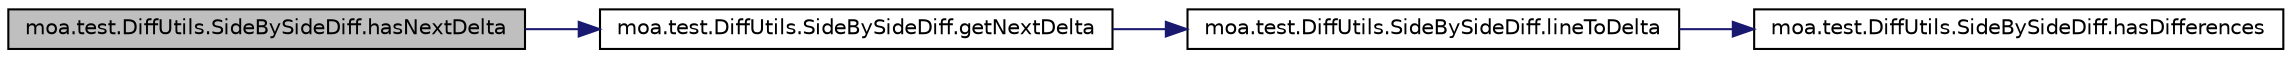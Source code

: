 digraph G
{
  edge [fontname="Helvetica",fontsize="10",labelfontname="Helvetica",labelfontsize="10"];
  node [fontname="Helvetica",fontsize="10",shape=record];
  rankdir=LR;
  Node1 [label="moa.test.DiffUtils.SideBySideDiff.hasNextDelta",height=0.2,width=0.4,color="black", fillcolor="grey75", style="filled" fontcolor="black"];
  Node1 -> Node2 [color="midnightblue",fontsize="10",style="solid",fontname="Helvetica"];
  Node2 [label="moa.test.DiffUtils.SideBySideDiff.getNextDelta",height=0.2,width=0.4,color="black", fillcolor="white", style="filled",URL="$classmoa_1_1test_1_1DiffUtils_1_1SideBySideDiff.html#af1a357fe5d34a891fd696e8e3a491a47",tooltip="Returns the next delta after the current line."];
  Node2 -> Node3 [color="midnightblue",fontsize="10",style="solid",fontname="Helvetica"];
  Node3 [label="moa.test.DiffUtils.SideBySideDiff.lineToDelta",height=0.2,width=0.4,color="black", fillcolor="white", style="filled",URL="$classmoa_1_1test_1_1DiffUtils_1_1SideBySideDiff.html#a25b73afa19efd76c2f7101b968324069",tooltip="Returns the closest patch delta index for the given line number."];
  Node3 -> Node4 [color="midnightblue",fontsize="10",style="solid",fontname="Helvetica"];
  Node4 [label="moa.test.DiffUtils.SideBySideDiff.hasDifferences",height=0.2,width=0.4,color="black", fillcolor="white", style="filled",URL="$classmoa_1_1test_1_1DiffUtils_1_1SideBySideDiff.html#a9973e1b343f75375ee16732015337254",tooltip="Returns whether there are any differences between the two files/lists."];
}
